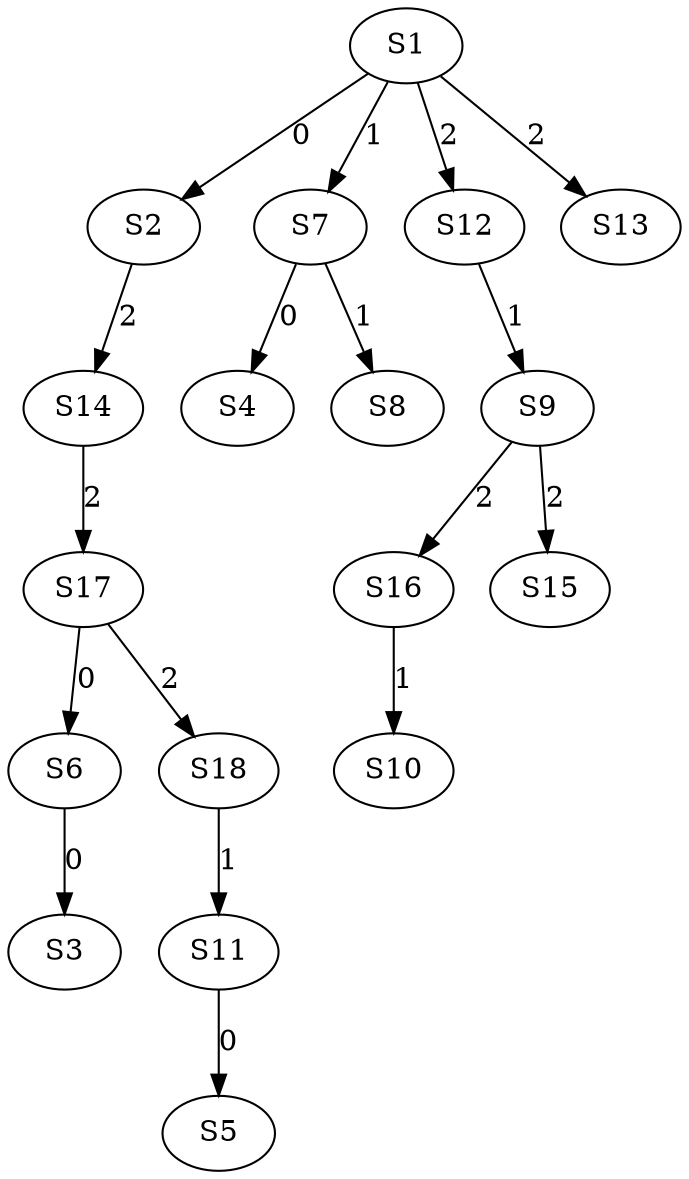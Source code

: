 strict digraph {
	S1 -> S2 [ label = 0 ];
	S6 -> S3 [ label = 0 ];
	S7 -> S4 [ label = 0 ];
	S11 -> S5 [ label = 0 ];
	S17 -> S6 [ label = 0 ];
	S1 -> S7 [ label = 1 ];
	S7 -> S8 [ label = 1 ];
	S12 -> S9 [ label = 1 ];
	S16 -> S10 [ label = 1 ];
	S18 -> S11 [ label = 1 ];
	S1 -> S12 [ label = 2 ];
	S1 -> S13 [ label = 2 ];
	S2 -> S14 [ label = 2 ];
	S9 -> S15 [ label = 2 ];
	S9 -> S16 [ label = 2 ];
	S14 -> S17 [ label = 2 ];
	S17 -> S18 [ label = 2 ];
}